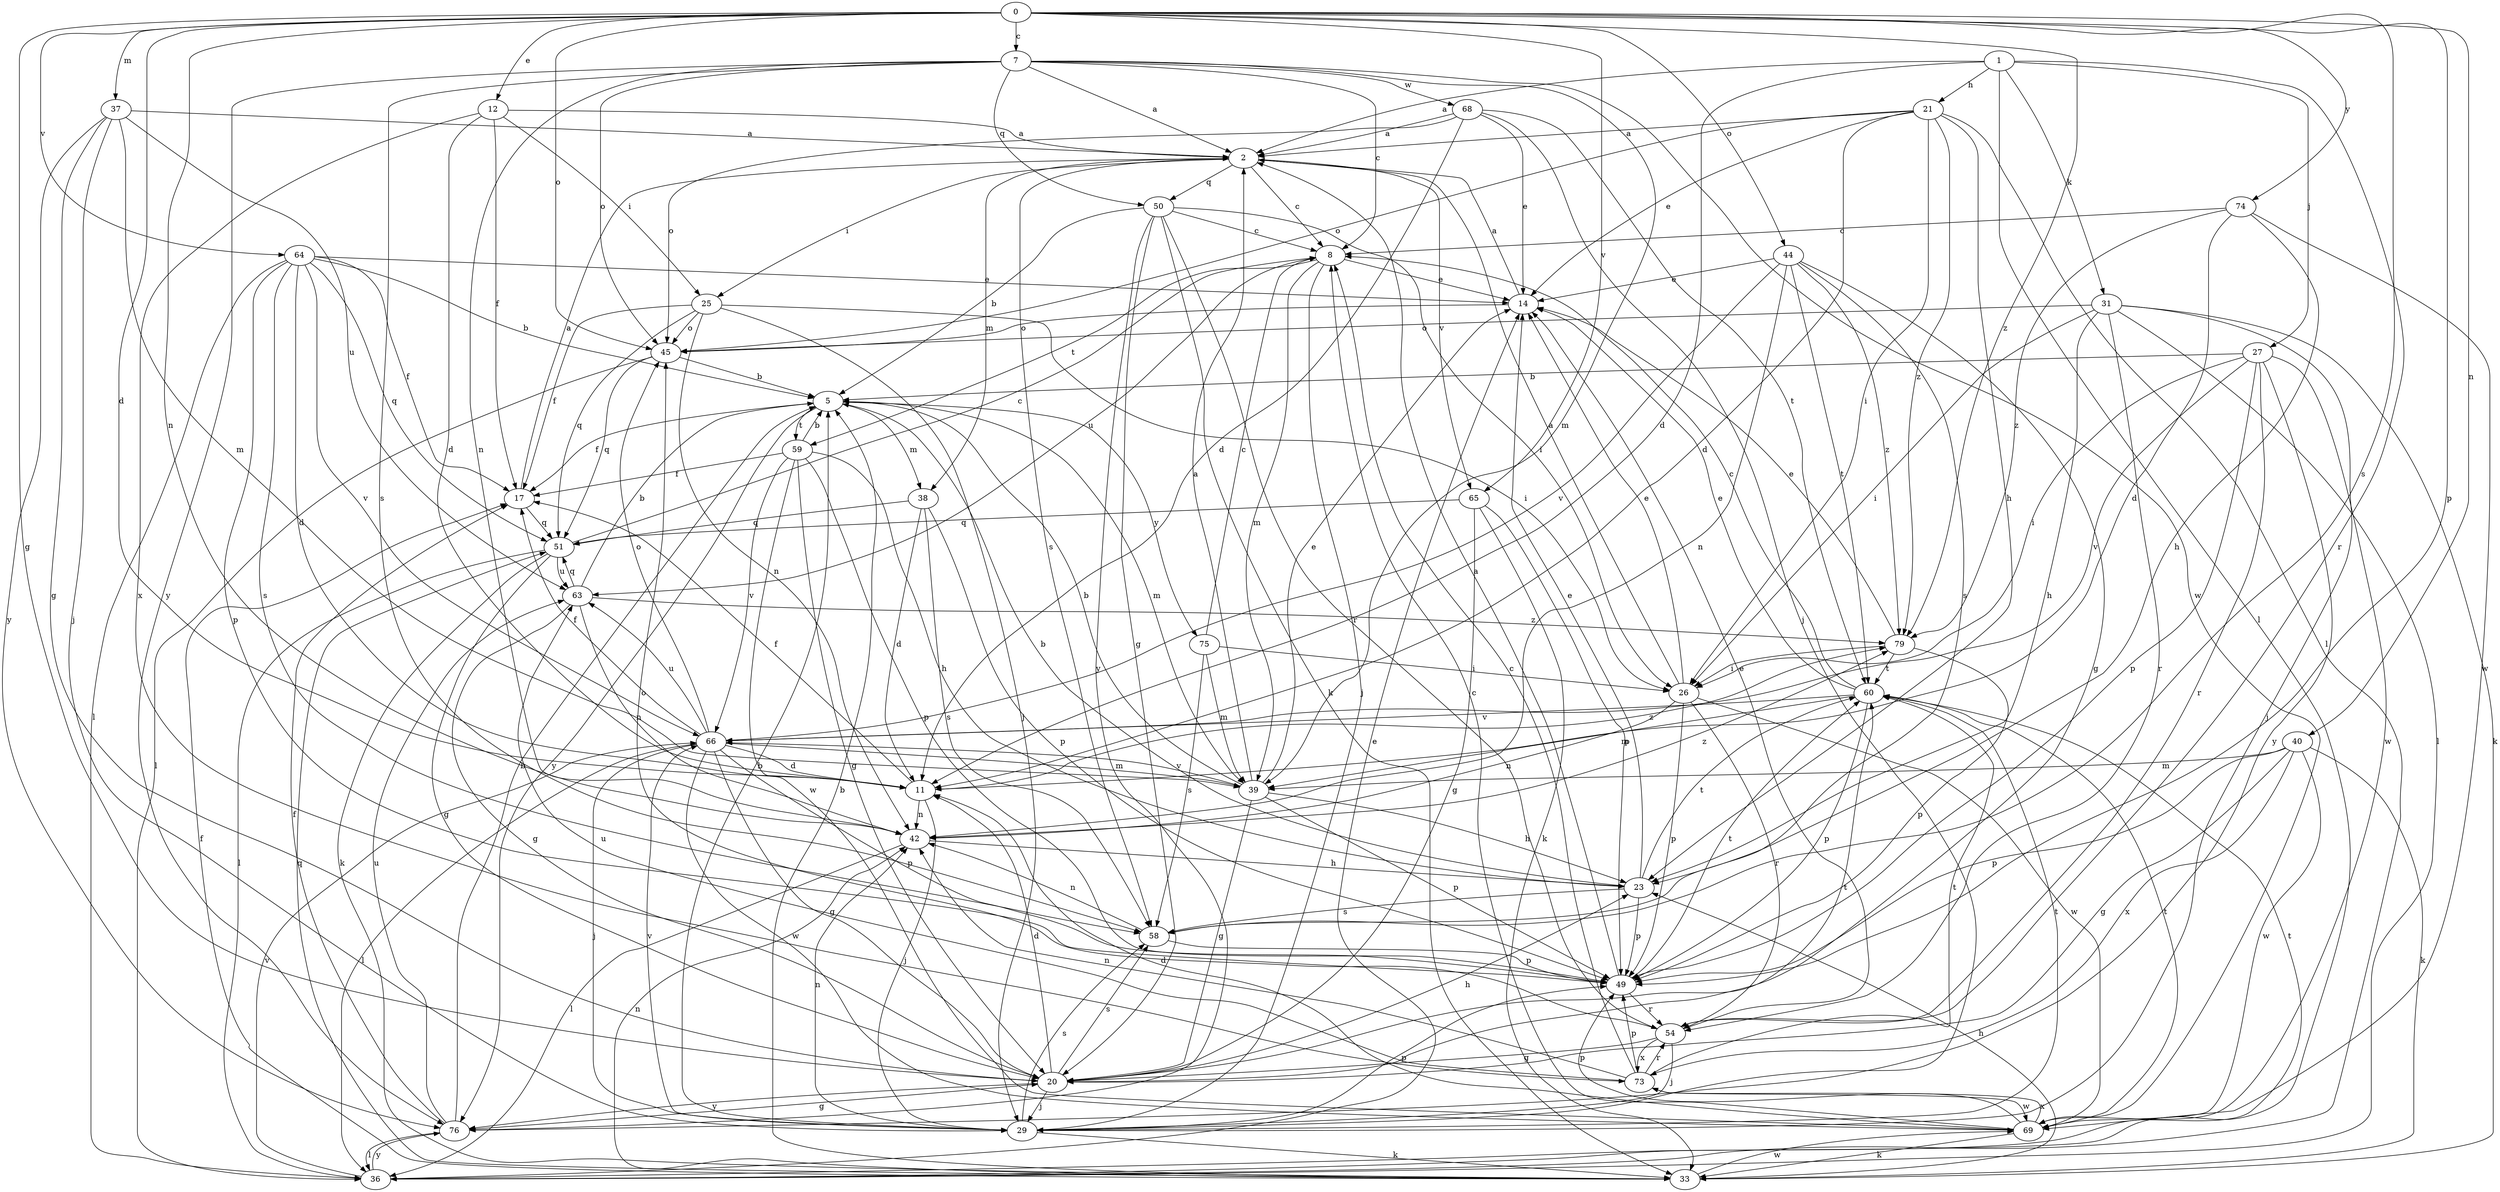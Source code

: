 strict digraph  {
0;
1;
2;
5;
7;
8;
11;
12;
14;
17;
20;
21;
23;
25;
26;
27;
29;
31;
33;
36;
37;
38;
39;
40;
42;
44;
45;
49;
50;
51;
54;
58;
59;
60;
63;
64;
65;
66;
68;
69;
73;
74;
75;
76;
79;
0 -> 7  [label=c];
0 -> 11  [label=d];
0 -> 12  [label=e];
0 -> 20  [label=g];
0 -> 37  [label=m];
0 -> 40  [label=n];
0 -> 42  [label=n];
0 -> 44  [label=o];
0 -> 45  [label=o];
0 -> 49  [label=p];
0 -> 58  [label=s];
0 -> 64  [label=v];
0 -> 65  [label=v];
0 -> 74  [label=y];
0 -> 79  [label=z];
1 -> 2  [label=a];
1 -> 11  [label=d];
1 -> 21  [label=h];
1 -> 27  [label=j];
1 -> 31  [label=k];
1 -> 36  [label=l];
1 -> 54  [label=r];
2 -> 8  [label=c];
2 -> 25  [label=i];
2 -> 38  [label=m];
2 -> 50  [label=q];
2 -> 58  [label=s];
2 -> 65  [label=v];
5 -> 17  [label=f];
5 -> 38  [label=m];
5 -> 39  [label=m];
5 -> 59  [label=t];
5 -> 75  [label=y];
5 -> 76  [label=y];
7 -> 2  [label=a];
7 -> 8  [label=c];
7 -> 39  [label=m];
7 -> 42  [label=n];
7 -> 45  [label=o];
7 -> 50  [label=q];
7 -> 58  [label=s];
7 -> 68  [label=w];
7 -> 69  [label=w];
7 -> 76  [label=y];
8 -> 14  [label=e];
8 -> 29  [label=j];
8 -> 39  [label=m];
8 -> 59  [label=t];
8 -> 63  [label=u];
11 -> 17  [label=f];
11 -> 29  [label=j];
11 -> 42  [label=n];
11 -> 79  [label=z];
12 -> 2  [label=a];
12 -> 11  [label=d];
12 -> 17  [label=f];
12 -> 25  [label=i];
12 -> 73  [label=x];
14 -> 2  [label=a];
14 -> 45  [label=o];
17 -> 2  [label=a];
17 -> 51  [label=q];
20 -> 11  [label=d];
20 -> 23  [label=h];
20 -> 29  [label=j];
20 -> 58  [label=s];
20 -> 60  [label=t];
20 -> 76  [label=y];
21 -> 2  [label=a];
21 -> 11  [label=d];
21 -> 14  [label=e];
21 -> 23  [label=h];
21 -> 26  [label=i];
21 -> 36  [label=l];
21 -> 45  [label=o];
21 -> 79  [label=z];
23 -> 5  [label=b];
23 -> 14  [label=e];
23 -> 49  [label=p];
23 -> 58  [label=s];
23 -> 60  [label=t];
25 -> 17  [label=f];
25 -> 26  [label=i];
25 -> 29  [label=j];
25 -> 42  [label=n];
25 -> 45  [label=o];
25 -> 51  [label=q];
26 -> 2  [label=a];
26 -> 14  [label=e];
26 -> 42  [label=n];
26 -> 49  [label=p];
26 -> 54  [label=r];
26 -> 69  [label=w];
27 -> 5  [label=b];
27 -> 26  [label=i];
27 -> 49  [label=p];
27 -> 54  [label=r];
27 -> 66  [label=v];
27 -> 69  [label=w];
27 -> 76  [label=y];
29 -> 5  [label=b];
29 -> 33  [label=k];
29 -> 42  [label=n];
29 -> 49  [label=p];
29 -> 58  [label=s];
29 -> 60  [label=t];
29 -> 66  [label=v];
31 -> 23  [label=h];
31 -> 26  [label=i];
31 -> 29  [label=j];
31 -> 33  [label=k];
31 -> 36  [label=l];
31 -> 45  [label=o];
31 -> 54  [label=r];
33 -> 5  [label=b];
33 -> 17  [label=f];
33 -> 23  [label=h];
33 -> 42  [label=n];
33 -> 51  [label=q];
33 -> 69  [label=w];
36 -> 14  [label=e];
36 -> 60  [label=t];
36 -> 66  [label=v];
36 -> 76  [label=y];
37 -> 2  [label=a];
37 -> 20  [label=g];
37 -> 29  [label=j];
37 -> 39  [label=m];
37 -> 63  [label=u];
37 -> 76  [label=y];
38 -> 11  [label=d];
38 -> 49  [label=p];
38 -> 51  [label=q];
38 -> 58  [label=s];
39 -> 2  [label=a];
39 -> 5  [label=b];
39 -> 14  [label=e];
39 -> 20  [label=g];
39 -> 23  [label=h];
39 -> 49  [label=p];
39 -> 66  [label=v];
40 -> 20  [label=g];
40 -> 33  [label=k];
40 -> 39  [label=m];
40 -> 49  [label=p];
40 -> 69  [label=w];
40 -> 73  [label=x];
42 -> 23  [label=h];
42 -> 36  [label=l];
42 -> 79  [label=z];
44 -> 14  [label=e];
44 -> 20  [label=g];
44 -> 42  [label=n];
44 -> 58  [label=s];
44 -> 60  [label=t];
44 -> 66  [label=v];
44 -> 79  [label=z];
45 -> 5  [label=b];
45 -> 36  [label=l];
45 -> 51  [label=q];
49 -> 2  [label=a];
49 -> 54  [label=r];
49 -> 60  [label=t];
50 -> 5  [label=b];
50 -> 8  [label=c];
50 -> 20  [label=g];
50 -> 26  [label=i];
50 -> 33  [label=k];
50 -> 54  [label=r];
50 -> 76  [label=y];
51 -> 8  [label=c];
51 -> 20  [label=g];
51 -> 33  [label=k];
51 -> 36  [label=l];
51 -> 63  [label=u];
54 -> 14  [label=e];
54 -> 20  [label=g];
54 -> 29  [label=j];
54 -> 45  [label=o];
54 -> 73  [label=x];
58 -> 42  [label=n];
58 -> 49  [label=p];
59 -> 5  [label=b];
59 -> 17  [label=f];
59 -> 20  [label=g];
59 -> 23  [label=h];
59 -> 49  [label=p];
59 -> 66  [label=v];
59 -> 69  [label=w];
60 -> 8  [label=c];
60 -> 14  [label=e];
60 -> 39  [label=m];
60 -> 49  [label=p];
60 -> 66  [label=v];
63 -> 5  [label=b];
63 -> 20  [label=g];
63 -> 42  [label=n];
63 -> 51  [label=q];
63 -> 79  [label=z];
64 -> 5  [label=b];
64 -> 11  [label=d];
64 -> 14  [label=e];
64 -> 17  [label=f];
64 -> 36  [label=l];
64 -> 49  [label=p];
64 -> 51  [label=q];
64 -> 58  [label=s];
64 -> 66  [label=v];
65 -> 20  [label=g];
65 -> 33  [label=k];
65 -> 49  [label=p];
65 -> 51  [label=q];
66 -> 11  [label=d];
66 -> 17  [label=f];
66 -> 20  [label=g];
66 -> 29  [label=j];
66 -> 36  [label=l];
66 -> 39  [label=m];
66 -> 45  [label=o];
66 -> 49  [label=p];
66 -> 63  [label=u];
66 -> 69  [label=w];
68 -> 2  [label=a];
68 -> 11  [label=d];
68 -> 14  [label=e];
68 -> 29  [label=j];
68 -> 45  [label=o];
68 -> 60  [label=t];
69 -> 8  [label=c];
69 -> 11  [label=d];
69 -> 33  [label=k];
69 -> 49  [label=p];
69 -> 60  [label=t];
69 -> 73  [label=x];
73 -> 8  [label=c];
73 -> 42  [label=n];
73 -> 49  [label=p];
73 -> 54  [label=r];
73 -> 60  [label=t];
73 -> 63  [label=u];
73 -> 69  [label=w];
74 -> 8  [label=c];
74 -> 11  [label=d];
74 -> 23  [label=h];
74 -> 69  [label=w];
74 -> 79  [label=z];
75 -> 8  [label=c];
75 -> 26  [label=i];
75 -> 39  [label=m];
75 -> 58  [label=s];
76 -> 5  [label=b];
76 -> 17  [label=f];
76 -> 20  [label=g];
76 -> 36  [label=l];
76 -> 63  [label=u];
79 -> 14  [label=e];
79 -> 26  [label=i];
79 -> 49  [label=p];
79 -> 60  [label=t];
}
